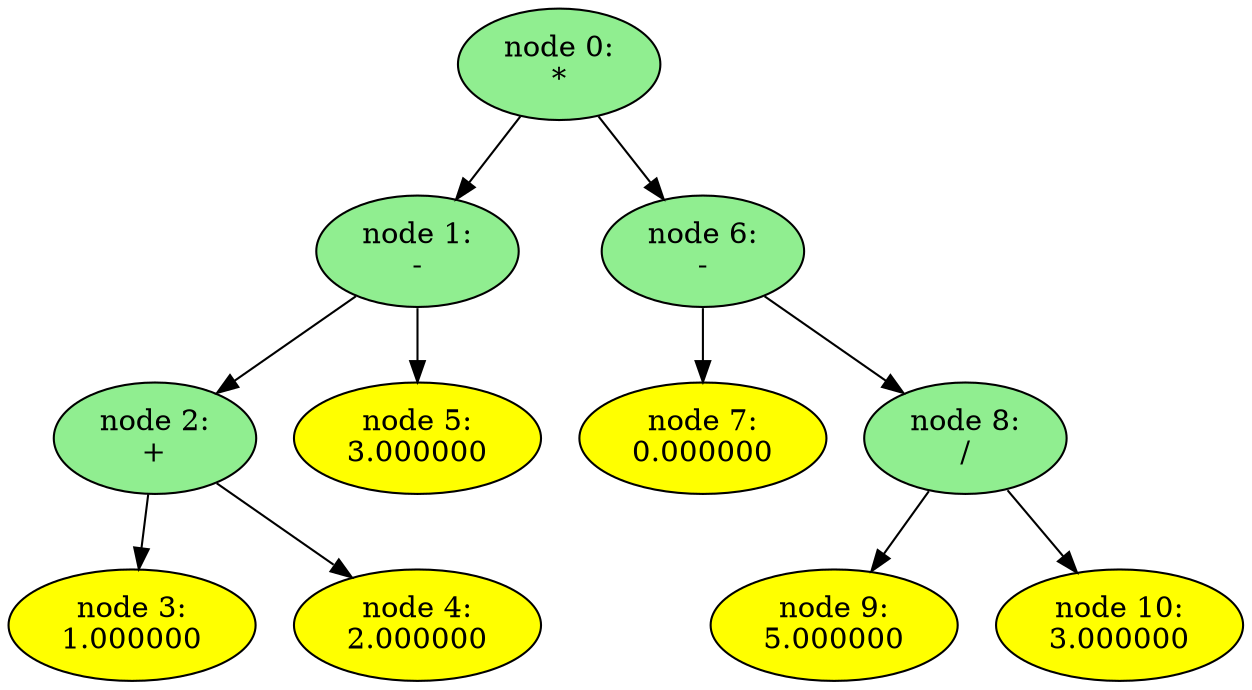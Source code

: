 digraph "output_files/graph14" {
"node 0:
*";
	"node 0:
*"[style="filled",fillcolor="lightgreen"]
	"node 0:
*"->"node 1:
-";
	"node 1:
-"[style="filled",fillcolor="lightgreen"]
	"node 1:
-"->"node 2:
+";
	"node 2:
+"[style="filled",fillcolor="lightgreen"]
	"node 2:
+"->"node 3:
1.000000";
	"node 3:
1.000000"[style="filled",fillcolor="yellow"]
	"node 2:
+"->"node 4:
2.000000";
	"node 4:
2.000000"[style="filled",fillcolor="yellow"]
	"node 1:
-"->"node 5:
3.000000";
	"node 5:
3.000000"[style="filled",fillcolor="yellow"]
	"node 0:
*"->"node 6:
-";
	"node 6:
-"[style="filled",fillcolor="lightgreen"]
	"node 6:
-"->"node 7:
0.000000";
	"node 7:
0.000000"[style="filled",fillcolor="yellow"]
	"node 6:
-"->"node 8:
/";
	"node 8:
/"[style="filled",fillcolor="lightgreen"]
	"node 8:
/"->"node 9:
5.000000";
	"node 9:
5.000000"[style="filled",fillcolor="yellow"]
	"node 8:
/"->"node 10:
3.000000";
	"node 10:
3.000000"[style="filled",fillcolor="yellow"]
}
